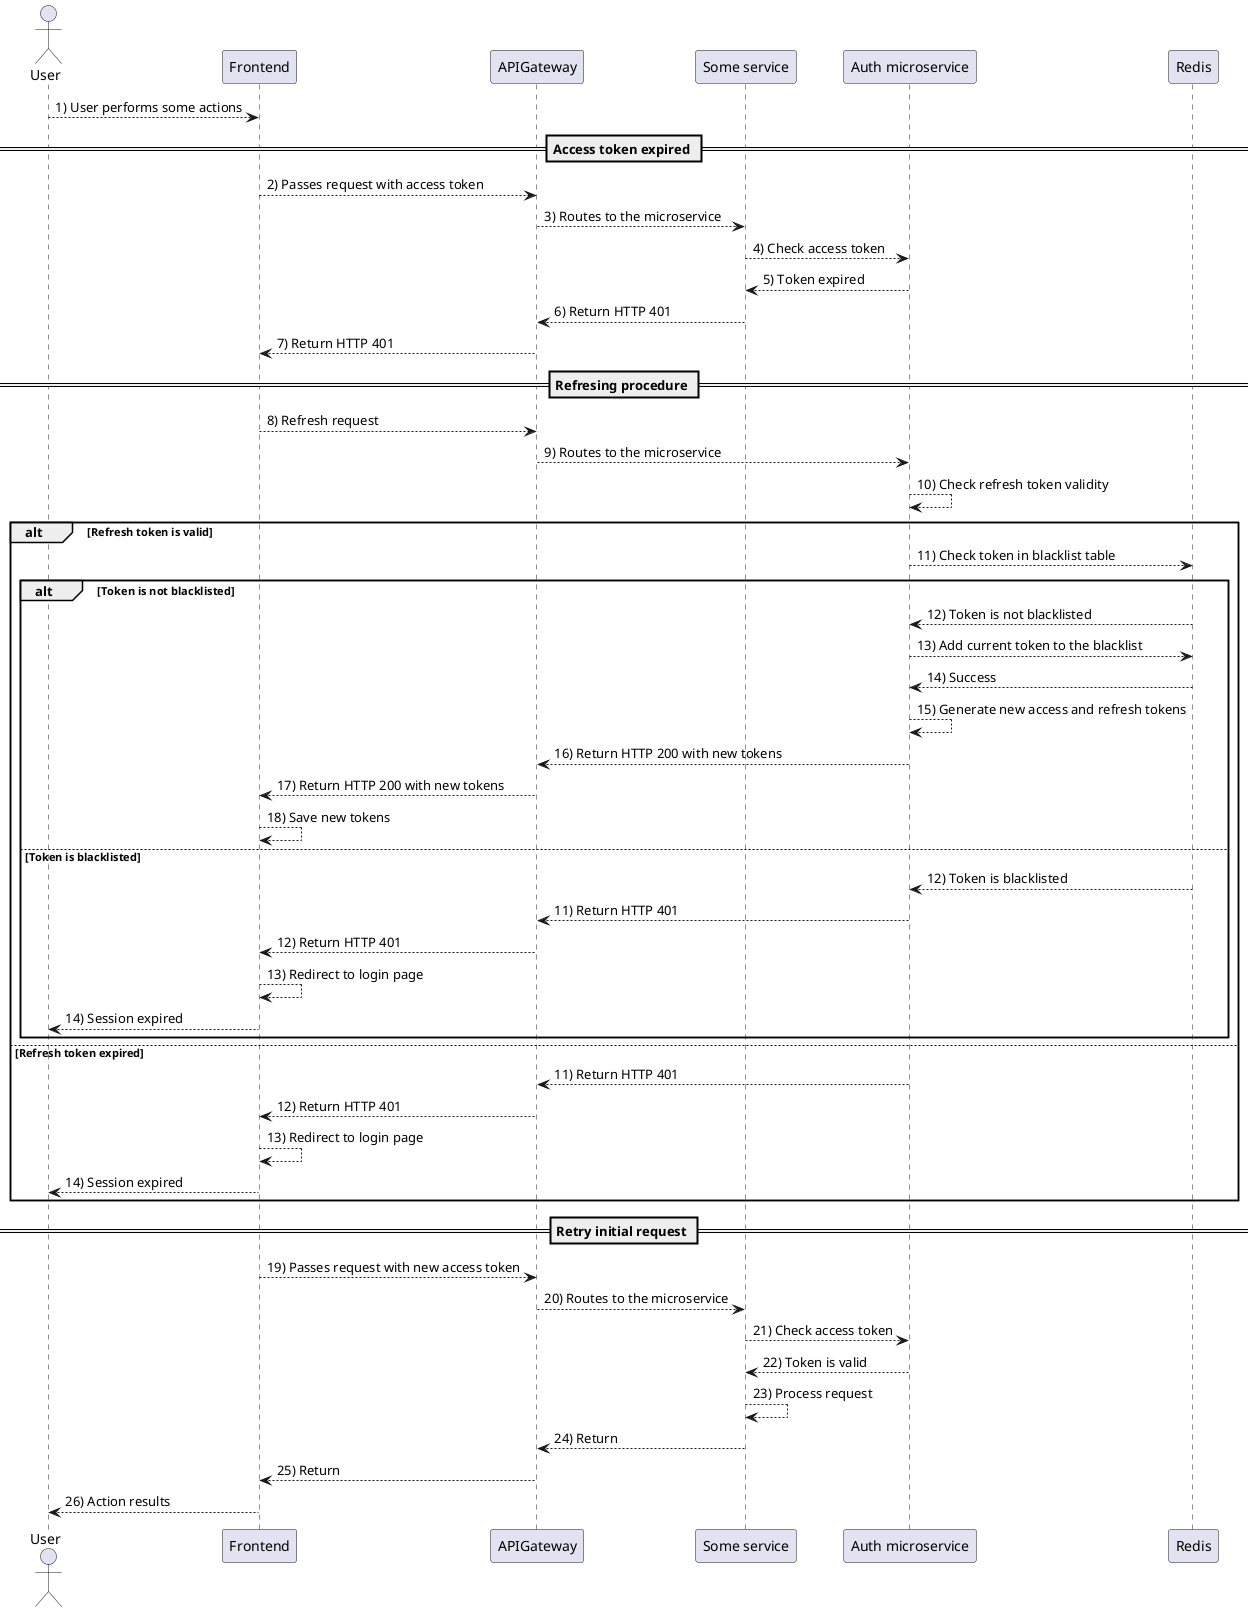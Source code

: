 @startuml
actor User as act
participant "Frontend" as front
participant "APIGateway" as gate
participant "Some service" as serv
participant "Auth microservice" as auth
participant "Redis" as db

act --> front : 1) User performs some actions

== Access token expired ==
front --> gate : 2) Passes request with access token
gate --> serv : 3) Routes to the microservice
serv --> auth : 4) Check access token
auth --> serv : 5) Token expired
serv --> gate : 6) Return HTTP 401
gate --> front : 7) Return HTTP 401

== Refresing procedure ==
front --> gate : 8) Refresh request
gate --> auth : 9) Routes to the microservice
auth --> auth : 10) Check refresh token validity
alt Refresh token is valid
    auth --> db : 11) Check token in blacklist table
    alt Token is not blacklisted
        db --> auth : 12) Token is not blacklisted
        auth --> db : 13) Add current token to the blacklist
        db --> auth : 14) Success
        auth --> auth : 15) Generate new access and refresh tokens
        auth --> gate : 16) Return HTTP 200 with new tokens
        gate --> front: 17) Return HTTP 200 with new tokens
        front --> front : 18) Save new tokens
    else Token is blacklisted
        db --> auth : 12) Token is blacklisted
        auth --> gate : 11) Return HTTP 401
        gate --> front : 12) Return HTTP 401
        front --> front : 13) Redirect to login page
        front --> act : 14) Session expired
    end
else Refresh token expired
    auth --> gate : 11) Return HTTP 401
    gate --> front : 12) Return HTTP 401
    front --> front : 13) Redirect to login page
    front --> act : 14) Session expired
end

== Retry initial request ==
front --> gate : 19) Passes request with new access token
gate --> serv : 20) Routes to the microservice
serv --> auth : 21) Check access token
auth --> serv : 22) Token is valid
serv --> serv : 23) Process request
serv --> gate : 24) Return
gate --> front : 25) Return
front --> act : 26) Action results
@enduml